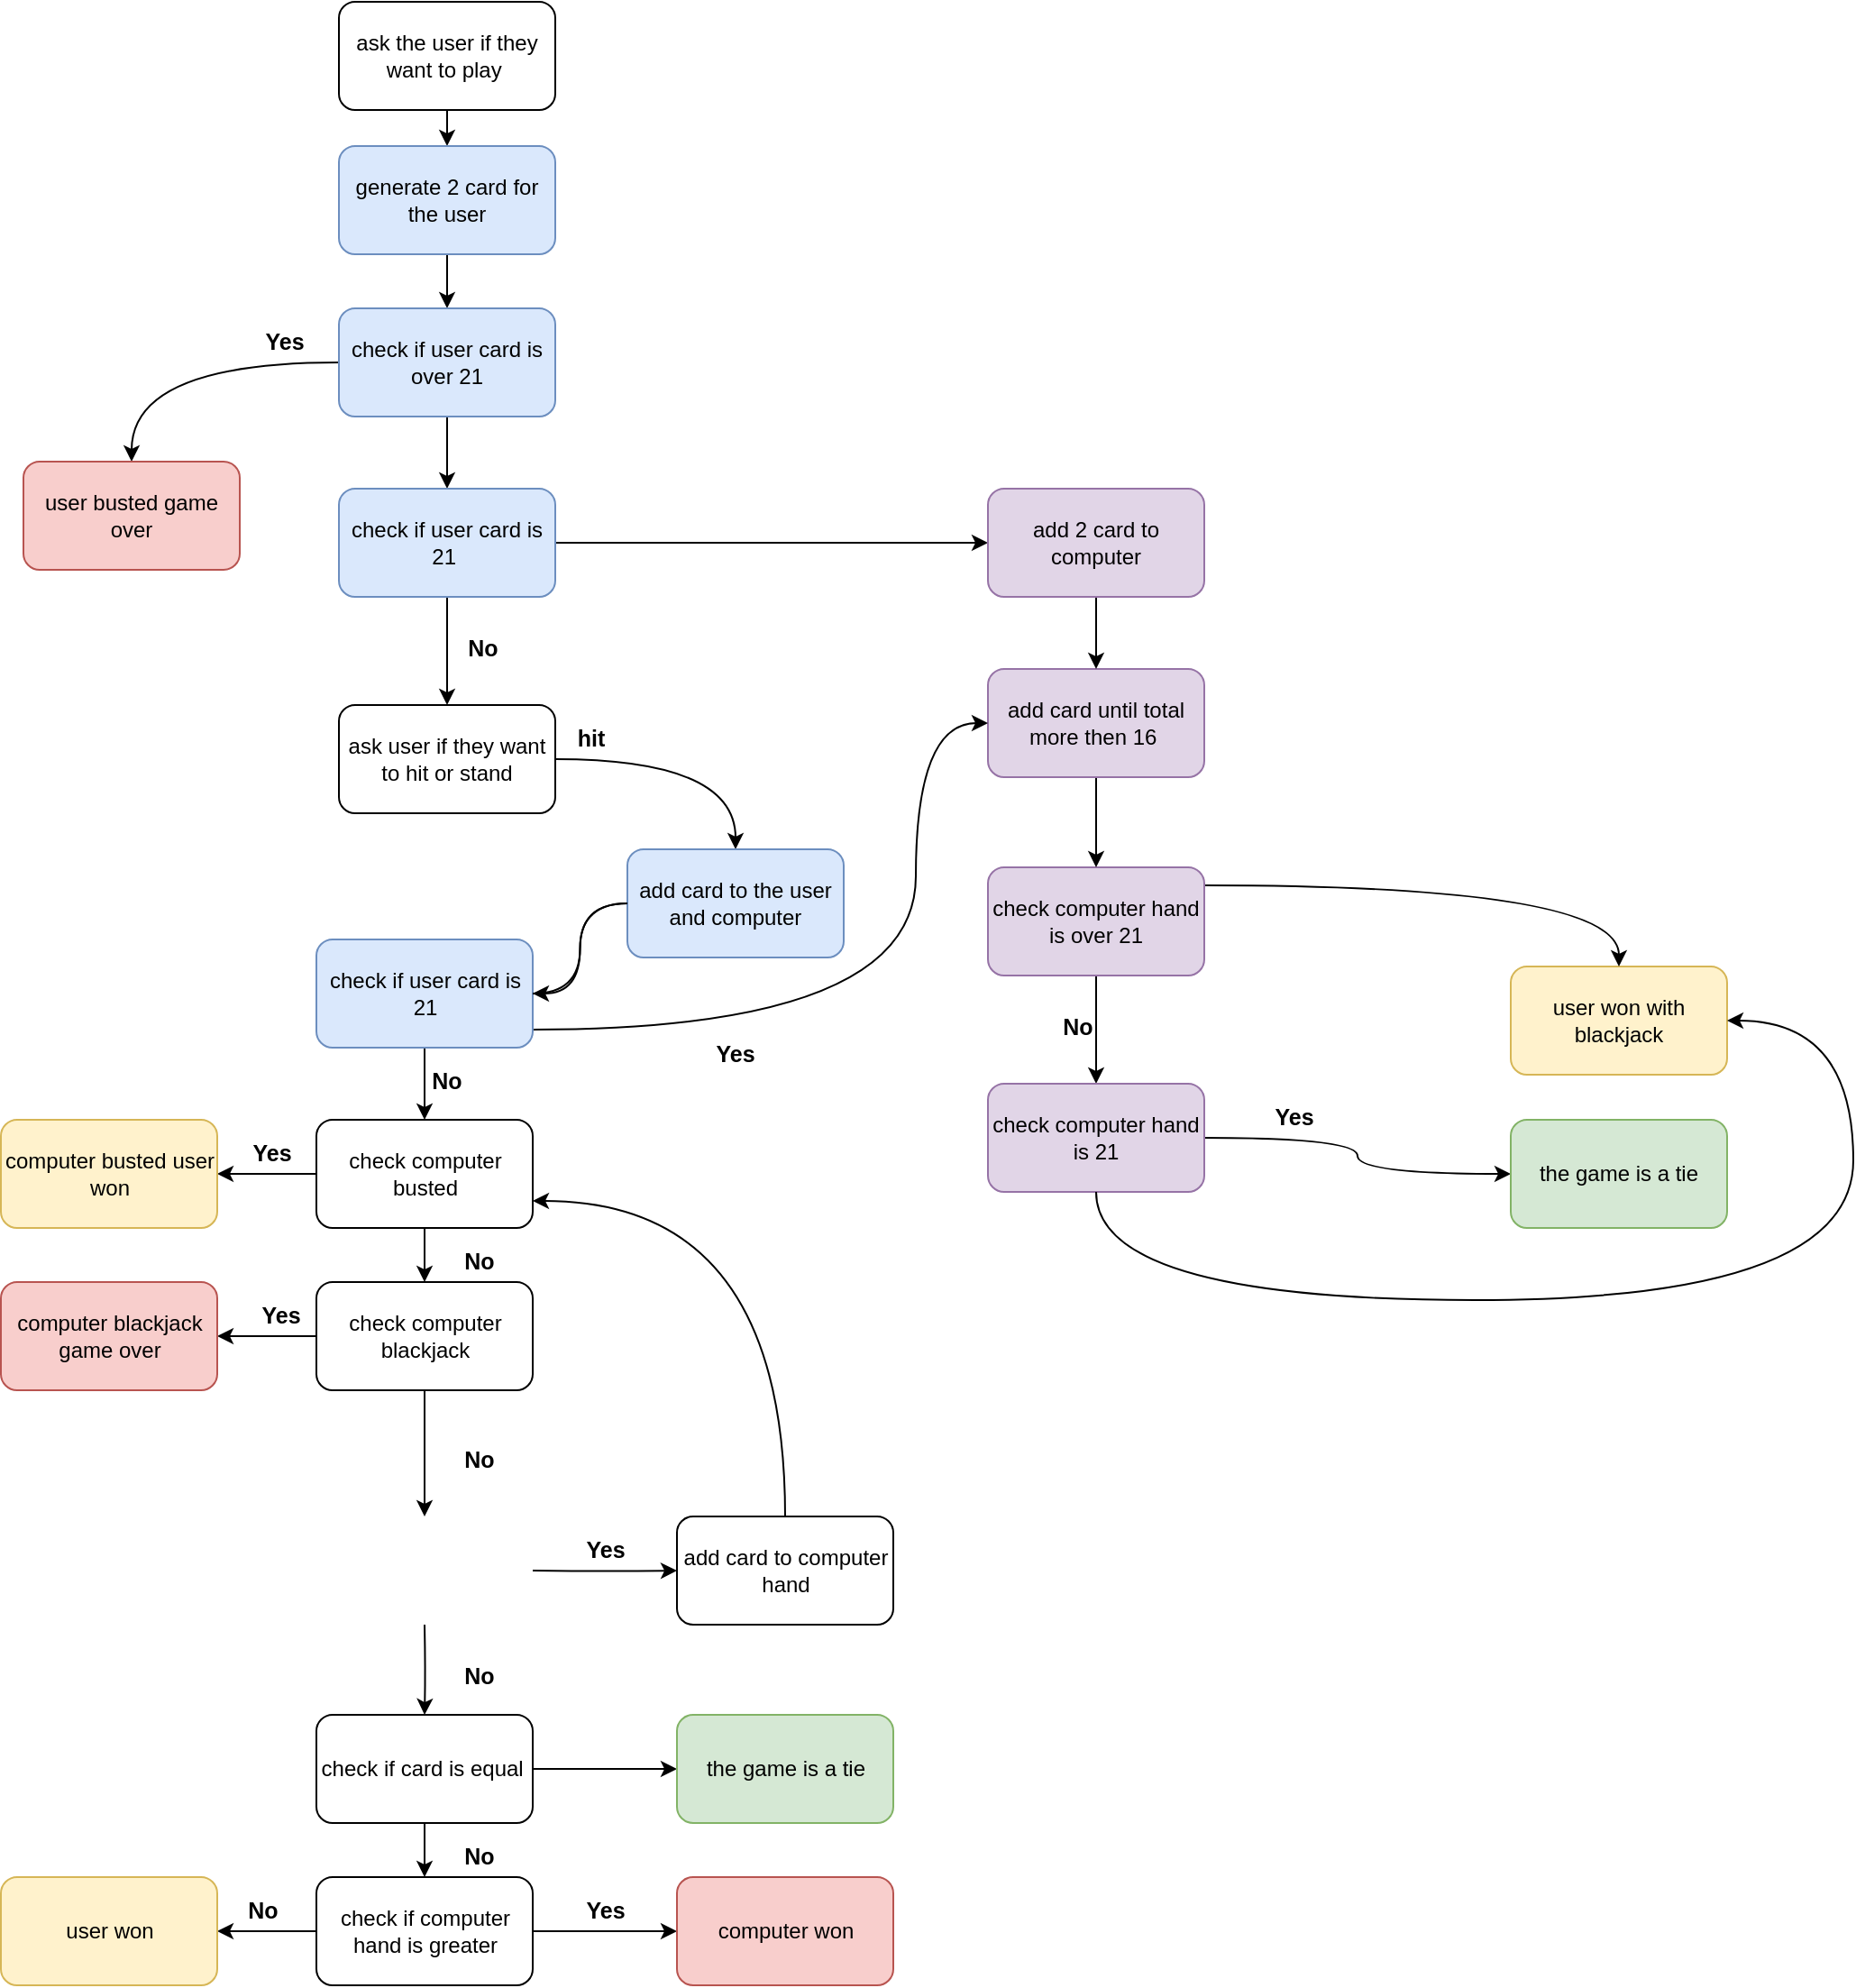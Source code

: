 <mxfile version="20.4.0" type="github" pages="2">
  <diagram id="mCQON5RRBXFTeQH2ZLTu" name="Page-1">
    <mxGraphModel dx="959" dy="1221" grid="1" gridSize="10" guides="1" tooltips="1" connect="1" arrows="1" fold="1" page="1" pageScale="1" pageWidth="850" pageHeight="1100" math="0" shadow="0">
      <root>
        <mxCell id="0" />
        <mxCell id="1" parent="0" />
        <mxCell id="SHi3CykzPSjSsFWDdA-X-4" style="edgeStyle=orthogonalEdgeStyle;rounded=1;orthogonalLoop=1;jettySize=auto;html=1;curved=1;" edge="1" parent="1" source="SHi3CykzPSjSsFWDdA-X-3" target="SHi3CykzPSjSsFWDdA-X-5">
          <mxGeometry relative="1" as="geometry">
            <mxPoint x="660" y="190" as="targetPoint" />
          </mxGeometry>
        </mxCell>
        <mxCell id="SHi3CykzPSjSsFWDdA-X-3" value="ask the user if they want to play&amp;nbsp;" style="rounded=1;whiteSpace=wrap;html=1;" vertex="1" parent="1">
          <mxGeometry x="600" y="80" width="120" height="60" as="geometry" />
        </mxCell>
        <mxCell id="SHi3CykzPSjSsFWDdA-X-6" style="edgeStyle=orthogonalEdgeStyle;rounded=1;orthogonalLoop=1;jettySize=auto;html=1;curved=1;" edge="1" parent="1" source="SHi3CykzPSjSsFWDdA-X-5" target="SHi3CykzPSjSsFWDdA-X-7">
          <mxGeometry relative="1" as="geometry">
            <mxPoint x="660" y="260" as="targetPoint" />
          </mxGeometry>
        </mxCell>
        <mxCell id="SHi3CykzPSjSsFWDdA-X-5" value="generate 2 card for the user" style="rounded=1;whiteSpace=wrap;html=1;fillColor=#dae8fc;strokeColor=#6c8ebf;" vertex="1" parent="1">
          <mxGeometry x="600" y="160" width="120" height="60" as="geometry" />
        </mxCell>
        <mxCell id="SHi3CykzPSjSsFWDdA-X-8" style="edgeStyle=orthogonalEdgeStyle;rounded=1;orthogonalLoop=1;jettySize=auto;html=1;curved=1;" edge="1" parent="1" source="SHi3CykzPSjSsFWDdA-X-7" target="SHi3CykzPSjSsFWDdA-X-9">
          <mxGeometry relative="1" as="geometry">
            <mxPoint x="540" y="340" as="targetPoint" />
          </mxGeometry>
        </mxCell>
        <mxCell id="SHi3CykzPSjSsFWDdA-X-10" style="edgeStyle=orthogonalEdgeStyle;rounded=1;orthogonalLoop=1;jettySize=auto;html=1;curved=1;" edge="1" parent="1" source="SHi3CykzPSjSsFWDdA-X-7" target="SHi3CykzPSjSsFWDdA-X-11">
          <mxGeometry relative="1" as="geometry">
            <mxPoint x="660" y="330" as="targetPoint" />
          </mxGeometry>
        </mxCell>
        <mxCell id="SHi3CykzPSjSsFWDdA-X-7" value="check if user card is over 21" style="rounded=1;whiteSpace=wrap;html=1;fillColor=#dae8fc;strokeColor=#6c8ebf;" vertex="1" parent="1">
          <mxGeometry x="600" y="250" width="120" height="60" as="geometry" />
        </mxCell>
        <mxCell id="SHi3CykzPSjSsFWDdA-X-9" value="user busted game over" style="rounded=1;whiteSpace=wrap;html=1;fillColor=#f8cecc;strokeColor=#b85450;" vertex="1" parent="1">
          <mxGeometry x="425" y="335" width="120" height="60" as="geometry" />
        </mxCell>
        <mxCell id="SHi3CykzPSjSsFWDdA-X-28" style="edgeStyle=orthogonalEdgeStyle;rounded=1;orthogonalLoop=1;jettySize=auto;html=1;curved=1;" edge="1" parent="1" source="SHi3CykzPSjSsFWDdA-X-11" target="SHi3CykzPSjSsFWDdA-X-29">
          <mxGeometry relative="1" as="geometry">
            <mxPoint x="660" y="400" as="targetPoint" />
          </mxGeometry>
        </mxCell>
        <mxCell id="SHi3CykzPSjSsFWDdA-X-105" value="" style="edgeStyle=orthogonalEdgeStyle;curved=1;rounded=1;orthogonalLoop=1;jettySize=auto;html=1;" edge="1" parent="1" source="SHi3CykzPSjSsFWDdA-X-11" target="SHi3CykzPSjSsFWDdA-X-104">
          <mxGeometry relative="1" as="geometry" />
        </mxCell>
        <mxCell id="SHi3CykzPSjSsFWDdA-X-11" value="check if user card is 21&amp;nbsp;" style="rounded=1;whiteSpace=wrap;html=1;fillColor=#dae8fc;strokeColor=#6c8ebf;" vertex="1" parent="1">
          <mxGeometry x="600" y="350" width="120" height="60" as="geometry" />
        </mxCell>
        <mxCell id="SHi3CykzPSjSsFWDdA-X-13" value="user won with blackjack" style="rounded=1;whiteSpace=wrap;html=1;fillColor=#fff2cc;strokeColor=#d6b656;" vertex="1" parent="1">
          <mxGeometry x="1250" y="615" width="120" height="60" as="geometry" />
        </mxCell>
        <mxCell id="SHi3CykzPSjSsFWDdA-X-16" style="edgeStyle=orthogonalEdgeStyle;rounded=1;orthogonalLoop=1;jettySize=auto;html=1;curved=1;" edge="1" parent="1" source="SHi3CykzPSjSsFWDdA-X-14" target="SHi3CykzPSjSsFWDdA-X-17">
          <mxGeometry relative="1" as="geometry">
            <mxPoint x="1020" y="650" as="targetPoint" />
          </mxGeometry>
        </mxCell>
        <mxCell id="SHi3CykzPSjSsFWDdA-X-25" style="edgeStyle=orthogonalEdgeStyle;rounded=1;orthogonalLoop=1;jettySize=auto;html=1;entryX=0.5;entryY=0;entryDx=0;entryDy=0;curved=1;" edge="1" parent="1" source="SHi3CykzPSjSsFWDdA-X-14" target="SHi3CykzPSjSsFWDdA-X-13">
          <mxGeometry relative="1" as="geometry">
            <mxPoint x="1220" y="590" as="targetPoint" />
            <Array as="points">
              <mxPoint x="1310" y="570" />
            </Array>
          </mxGeometry>
        </mxCell>
        <mxCell id="SHi3CykzPSjSsFWDdA-X-14" value="check computer hand is over 21" style="rounded=1;whiteSpace=wrap;html=1;fillColor=#e1d5e7;strokeColor=#9673a6;" vertex="1" parent="1">
          <mxGeometry x="960" y="560" width="120" height="60" as="geometry" />
        </mxCell>
        <mxCell id="SHi3CykzPSjSsFWDdA-X-46" style="edgeStyle=orthogonalEdgeStyle;rounded=1;orthogonalLoop=1;jettySize=auto;html=1;exitX=1;exitY=0.5;exitDx=0;exitDy=0;entryX=0;entryY=0.5;entryDx=0;entryDy=0;fontSize=15;curved=1;" edge="1" parent="1" source="SHi3CykzPSjSsFWDdA-X-17" target="SHi3CykzPSjSsFWDdA-X-26">
          <mxGeometry relative="1" as="geometry" />
        </mxCell>
        <mxCell id="SHi3CykzPSjSsFWDdA-X-17" value="check computer hand is 21" style="rounded=1;whiteSpace=wrap;html=1;fillColor=#e1d5e7;strokeColor=#9673a6;" vertex="1" parent="1">
          <mxGeometry x="960" y="680" width="120" height="60" as="geometry" />
        </mxCell>
        <mxCell id="SHi3CykzPSjSsFWDdA-X-110" style="edgeStyle=orthogonalEdgeStyle;curved=1;rounded=1;orthogonalLoop=1;jettySize=auto;html=1;entryX=0.5;entryY=0;entryDx=0;entryDy=0;" edge="1" parent="1" source="SHi3CykzPSjSsFWDdA-X-19" target="SHi3CykzPSjSsFWDdA-X-14">
          <mxGeometry relative="1" as="geometry" />
        </mxCell>
        <mxCell id="SHi3CykzPSjSsFWDdA-X-19" value="add card until total more then 16&amp;nbsp;" style="rounded=1;whiteSpace=wrap;html=1;fillColor=#e1d5e7;strokeColor=#9673a6;" vertex="1" parent="1">
          <mxGeometry x="960" y="450" width="120" height="60" as="geometry" />
        </mxCell>
        <mxCell id="SHi3CykzPSjSsFWDdA-X-26" value="the game is a tie" style="rounded=1;whiteSpace=wrap;html=1;fillColor=#d5e8d4;strokeColor=#82b366;" vertex="1" parent="1">
          <mxGeometry x="1250" y="700" width="120" height="60" as="geometry" />
        </mxCell>
        <mxCell id="SHi3CykzPSjSsFWDdA-X-30" style="edgeStyle=orthogonalEdgeStyle;rounded=1;orthogonalLoop=1;jettySize=auto;html=1;curved=1;" edge="1" parent="1" source="SHi3CykzPSjSsFWDdA-X-29" target="SHi3CykzPSjSsFWDdA-X-31">
          <mxGeometry relative="1" as="geometry">
            <mxPoint x="760" y="500" as="targetPoint" />
          </mxGeometry>
        </mxCell>
        <mxCell id="SHi3CykzPSjSsFWDdA-X-29" value="ask user if they want to hit or stand" style="rounded=1;whiteSpace=wrap;html=1;" vertex="1" parent="1">
          <mxGeometry x="600" y="470" width="120" height="60" as="geometry" />
        </mxCell>
        <mxCell id="SHi3CykzPSjSsFWDdA-X-115" style="edgeStyle=orthogonalEdgeStyle;curved=1;rounded=1;orthogonalLoop=1;jettySize=auto;html=1;startArrow=none;" edge="1" parent="1" source="SHi3CykzPSjSsFWDdA-X-116" target="SHi3CykzPSjSsFWDdA-X-65">
          <mxGeometry relative="1" as="geometry" />
        </mxCell>
        <mxCell id="SHi3CykzPSjSsFWDdA-X-117" value="" style="edgeStyle=orthogonalEdgeStyle;curved=1;rounded=1;orthogonalLoop=1;jettySize=auto;html=1;" edge="1" parent="1" source="SHi3CykzPSjSsFWDdA-X-31" target="SHi3CykzPSjSsFWDdA-X-116">
          <mxGeometry relative="1" as="geometry" />
        </mxCell>
        <mxCell id="SHi3CykzPSjSsFWDdA-X-31" value="add card to the user and computer" style="rounded=1;whiteSpace=wrap;html=1;fillColor=#dae8fc;strokeColor=#6c8ebf;" vertex="1" parent="1">
          <mxGeometry x="760" y="550" width="120" height="60" as="geometry" />
        </mxCell>
        <mxCell id="SHi3CykzPSjSsFWDdA-X-33" value="&lt;b&gt;&lt;font style=&quot;font-size: 15px;&quot;&gt;&lt;sub&gt;Yes&lt;/sub&gt;&lt;/font&gt;&lt;/b&gt;" style="text;html=1;strokeColor=none;fillColor=none;align=center;verticalAlign=middle;whiteSpace=wrap;rounded=1;" vertex="1" parent="1">
          <mxGeometry x="790" y="645" width="60" height="30" as="geometry" />
        </mxCell>
        <mxCell id="SHi3CykzPSjSsFWDdA-X-35" value="&lt;b&gt;&lt;font style=&quot;font-size: 15px;&quot;&gt;&lt;sub&gt;Yes&lt;/sub&gt;&lt;/font&gt;&lt;/b&gt;" style="text;html=1;strokeColor=none;fillColor=none;align=center;verticalAlign=middle;whiteSpace=wrap;rounded=1;" vertex="1" parent="1">
          <mxGeometry x="1100" y="680" width="60" height="30" as="geometry" />
        </mxCell>
        <mxCell id="SHi3CykzPSjSsFWDdA-X-36" value="&lt;b&gt;&lt;font style=&quot;font-size: 15px;&quot;&gt;&lt;sub&gt;Yes&lt;/sub&gt;&lt;/font&gt;&lt;/b&gt;" style="text;html=1;strokeColor=none;fillColor=none;align=center;verticalAlign=middle;whiteSpace=wrap;rounded=1;" vertex="1" parent="1">
          <mxGeometry x="540" y="250" width="60" height="30" as="geometry" />
        </mxCell>
        <mxCell id="SHi3CykzPSjSsFWDdA-X-37" value="&lt;b&gt;&lt;font style=&quot;font-size: 15px;&quot;&gt;&lt;sub&gt;No&lt;/sub&gt;&lt;/font&gt;&lt;/b&gt;" style="text;html=1;strokeColor=none;fillColor=none;align=center;verticalAlign=middle;whiteSpace=wrap;rounded=1;" vertex="1" parent="1">
          <mxGeometry x="980" y="630" width="60" height="30" as="geometry" />
        </mxCell>
        <mxCell id="SHi3CykzPSjSsFWDdA-X-44" value="&lt;b&gt;&lt;font style=&quot;font-size: 15px;&quot;&gt;&lt;sub&gt;No&lt;/sub&gt;&lt;/font&gt;&lt;/b&gt;" style="text;html=1;strokeColor=none;fillColor=none;align=center;verticalAlign=middle;whiteSpace=wrap;rounded=1;" vertex="1" parent="1">
          <mxGeometry x="650" y="420" width="60" height="30" as="geometry" />
        </mxCell>
        <mxCell id="SHi3CykzPSjSsFWDdA-X-51" value="&lt;b&gt;&lt;font style=&quot;font-size: 15px;&quot;&gt;&lt;sub&gt;hit&lt;/sub&gt;&lt;/font&gt;&lt;/b&gt;" style="text;html=1;strokeColor=none;fillColor=none;align=center;verticalAlign=middle;whiteSpace=wrap;rounded=1;" vertex="1" parent="1">
          <mxGeometry x="710" y="470" width="60" height="30" as="geometry" />
        </mxCell>
        <mxCell id="SHi3CykzPSjSsFWDdA-X-68" value="" style="edgeStyle=orthogonalEdgeStyle;rounded=1;orthogonalLoop=1;jettySize=auto;html=1;fontSize=15;curved=1;" edge="1" parent="1" source="SHi3CykzPSjSsFWDdA-X-65" target="SHi3CykzPSjSsFWDdA-X-67">
          <mxGeometry relative="1" as="geometry" />
        </mxCell>
        <mxCell id="SHi3CykzPSjSsFWDdA-X-92" value="" style="edgeStyle=orthogonalEdgeStyle;rounded=1;orthogonalLoop=1;jettySize=auto;html=1;fontSize=15;curved=1;" edge="1" parent="1" source="SHi3CykzPSjSsFWDdA-X-65" target="SHi3CykzPSjSsFWDdA-X-91">
          <mxGeometry relative="1" as="geometry" />
        </mxCell>
        <mxCell id="SHi3CykzPSjSsFWDdA-X-65" value="check computer busted" style="whiteSpace=wrap;html=1;rounded=1;" vertex="1" parent="1">
          <mxGeometry x="587.5" y="700" width="120" height="60" as="geometry" />
        </mxCell>
        <mxCell id="SHi3CykzPSjSsFWDdA-X-77" style="edgeStyle=orthogonalEdgeStyle;rounded=1;orthogonalLoop=1;jettySize=auto;html=1;entryX=0.5;entryY=0;entryDx=0;entryDy=0;fontSize=15;curved=1;" edge="1" parent="1" source="SHi3CykzPSjSsFWDdA-X-67">
          <mxGeometry relative="1" as="geometry">
            <mxPoint x="647.5" y="920" as="targetPoint" />
          </mxGeometry>
        </mxCell>
        <mxCell id="SHi3CykzPSjSsFWDdA-X-86" value="" style="edgeStyle=orthogonalEdgeStyle;rounded=1;orthogonalLoop=1;jettySize=auto;html=1;fontSize=15;curved=1;" edge="1" parent="1" source="SHi3CykzPSjSsFWDdA-X-67" target="SHi3CykzPSjSsFWDdA-X-85">
          <mxGeometry relative="1" as="geometry" />
        </mxCell>
        <mxCell id="SHi3CykzPSjSsFWDdA-X-67" value="check computer blackjack" style="whiteSpace=wrap;html=1;rounded=1;" vertex="1" parent="1">
          <mxGeometry x="587.5" y="790" width="120" height="60" as="geometry" />
        </mxCell>
        <mxCell id="SHi3CykzPSjSsFWDdA-X-75" value="" style="edgeStyle=orthogonalEdgeStyle;rounded=1;orthogonalLoop=1;jettySize=auto;html=1;fontSize=15;curved=1;" edge="1" parent="1" target="SHi3CykzPSjSsFWDdA-X-74">
          <mxGeometry relative="1" as="geometry">
            <mxPoint x="707.5" y="950" as="sourcePoint" />
          </mxGeometry>
        </mxCell>
        <mxCell id="SHi3CykzPSjSsFWDdA-X-80" value="" style="edgeStyle=orthogonalEdgeStyle;rounded=1;orthogonalLoop=1;jettySize=auto;html=1;fontSize=15;curved=1;" edge="1" parent="1" target="SHi3CykzPSjSsFWDdA-X-79">
          <mxGeometry relative="1" as="geometry">
            <mxPoint x="647.5" y="980" as="sourcePoint" />
          </mxGeometry>
        </mxCell>
        <mxCell id="SHi3CykzPSjSsFWDdA-X-76" style="edgeStyle=orthogonalEdgeStyle;rounded=1;orthogonalLoop=1;jettySize=auto;html=1;fontSize=15;entryX=1;entryY=0.75;entryDx=0;entryDy=0;curved=1;" edge="1" parent="1" source="SHi3CykzPSjSsFWDdA-X-74" target="SHi3CykzPSjSsFWDdA-X-65">
          <mxGeometry relative="1" as="geometry">
            <mxPoint x="807.5" y="740" as="targetPoint" />
            <Array as="points">
              <mxPoint x="847.5" y="745" />
            </Array>
          </mxGeometry>
        </mxCell>
        <mxCell id="SHi3CykzPSjSsFWDdA-X-74" value="add card to computer hand" style="whiteSpace=wrap;html=1;rounded=1;" vertex="1" parent="1">
          <mxGeometry x="787.5" y="920" width="120" height="60" as="geometry" />
        </mxCell>
        <mxCell id="SHi3CykzPSjSsFWDdA-X-82" value="" style="edgeStyle=orthogonalEdgeStyle;rounded=1;orthogonalLoop=1;jettySize=auto;html=1;fontSize=15;curved=1;" edge="1" parent="1" source="SHi3CykzPSjSsFWDdA-X-79" target="SHi3CykzPSjSsFWDdA-X-81">
          <mxGeometry relative="1" as="geometry" />
        </mxCell>
        <mxCell id="SHi3CykzPSjSsFWDdA-X-84" value="" style="edgeStyle=orthogonalEdgeStyle;rounded=1;orthogonalLoop=1;jettySize=auto;html=1;fontSize=15;curved=1;" edge="1" parent="1" source="SHi3CykzPSjSsFWDdA-X-79" target="SHi3CykzPSjSsFWDdA-X-83">
          <mxGeometry relative="1" as="geometry" />
        </mxCell>
        <mxCell id="SHi3CykzPSjSsFWDdA-X-79" value="check if card is equal&amp;nbsp;" style="whiteSpace=wrap;html=1;rounded=1;" vertex="1" parent="1">
          <mxGeometry x="587.5" y="1030" width="120" height="60" as="geometry" />
        </mxCell>
        <mxCell id="SHi3CykzPSjSsFWDdA-X-81" value="the game is a tie" style="whiteSpace=wrap;html=1;rounded=1;fillColor=#d5e8d4;strokeColor=#82b366;" vertex="1" parent="1">
          <mxGeometry x="787.5" y="1030" width="120" height="60" as="geometry" />
        </mxCell>
        <mxCell id="SHi3CykzPSjSsFWDdA-X-88" value="" style="edgeStyle=orthogonalEdgeStyle;rounded=1;orthogonalLoop=1;jettySize=auto;html=1;fontSize=15;curved=1;" edge="1" parent="1" source="SHi3CykzPSjSsFWDdA-X-83" target="SHi3CykzPSjSsFWDdA-X-87">
          <mxGeometry relative="1" as="geometry" />
        </mxCell>
        <mxCell id="SHi3CykzPSjSsFWDdA-X-90" value="" style="edgeStyle=orthogonalEdgeStyle;rounded=1;orthogonalLoop=1;jettySize=auto;html=1;fontSize=15;curved=1;" edge="1" parent="1" source="SHi3CykzPSjSsFWDdA-X-83" target="SHi3CykzPSjSsFWDdA-X-89">
          <mxGeometry relative="1" as="geometry" />
        </mxCell>
        <mxCell id="SHi3CykzPSjSsFWDdA-X-83" value="check if computer hand is greater" style="whiteSpace=wrap;html=1;rounded=1;" vertex="1" parent="1">
          <mxGeometry x="587.5" y="1120" width="120" height="60" as="geometry" />
        </mxCell>
        <mxCell id="SHi3CykzPSjSsFWDdA-X-85" value="computer blackjack game over" style="whiteSpace=wrap;html=1;rounded=1;fillColor=#f8cecc;strokeColor=#b85450;" vertex="1" parent="1">
          <mxGeometry x="412.5" y="790" width="120" height="60" as="geometry" />
        </mxCell>
        <mxCell id="SHi3CykzPSjSsFWDdA-X-87" value="computer won" style="whiteSpace=wrap;html=1;rounded=1;fillColor=#f8cecc;strokeColor=#b85450;" vertex="1" parent="1">
          <mxGeometry x="787.5" y="1120" width="120" height="60" as="geometry" />
        </mxCell>
        <mxCell id="SHi3CykzPSjSsFWDdA-X-89" value="user won" style="whiteSpace=wrap;html=1;rounded=1;fillColor=#fff2cc;strokeColor=#d6b656;" vertex="1" parent="1">
          <mxGeometry x="412.5" y="1120" width="120" height="60" as="geometry" />
        </mxCell>
        <mxCell id="SHi3CykzPSjSsFWDdA-X-91" value="computer busted user won" style="whiteSpace=wrap;html=1;rounded=1;fillColor=#fff2cc;strokeColor=#d6b656;" vertex="1" parent="1">
          <mxGeometry x="412.5" y="700" width="120" height="60" as="geometry" />
        </mxCell>
        <mxCell id="SHi3CykzPSjSsFWDdA-X-93" value="&lt;b&gt;&lt;font style=&quot;font-size: 15px;&quot;&gt;&lt;sub&gt;Yes&lt;/sub&gt;&lt;/font&gt;&lt;/b&gt;" style="text;html=1;strokeColor=none;fillColor=none;align=center;verticalAlign=middle;whiteSpace=wrap;rounded=1;" vertex="1" parent="1">
          <mxGeometry x="717.5" y="920" width="60" height="30" as="geometry" />
        </mxCell>
        <mxCell id="SHi3CykzPSjSsFWDdA-X-94" value="&lt;b&gt;&lt;font style=&quot;font-size: 15px;&quot;&gt;&lt;sub&gt;Yes&lt;/sub&gt;&lt;/font&gt;&lt;/b&gt;" style="text;html=1;strokeColor=none;fillColor=none;align=center;verticalAlign=middle;whiteSpace=wrap;rounded=1;" vertex="1" parent="1">
          <mxGeometry x="717.5" y="1120" width="60" height="30" as="geometry" />
        </mxCell>
        <mxCell id="SHi3CykzPSjSsFWDdA-X-95" value="&lt;b&gt;&lt;font style=&quot;font-size: 15px;&quot;&gt;&lt;sub&gt;No&lt;/sub&gt;&lt;/font&gt;&lt;/b&gt;" style="text;html=1;strokeColor=none;fillColor=none;align=center;verticalAlign=middle;whiteSpace=wrap;rounded=1;" vertex="1" parent="1">
          <mxGeometry x="630" y="660" width="60" height="30" as="geometry" />
        </mxCell>
        <mxCell id="SHi3CykzPSjSsFWDdA-X-96" value="&lt;b&gt;&lt;font style=&quot;font-size: 15px;&quot;&gt;&lt;sub&gt;No&lt;/sub&gt;&lt;/font&gt;&lt;/b&gt;" style="text;html=1;strokeColor=none;fillColor=none;align=center;verticalAlign=middle;whiteSpace=wrap;rounded=1;" vertex="1" parent="1">
          <mxGeometry x="647.5" y="760" width="60" height="30" as="geometry" />
        </mxCell>
        <mxCell id="SHi3CykzPSjSsFWDdA-X-97" value="&lt;b&gt;&lt;font style=&quot;font-size: 15px;&quot;&gt;&lt;sub&gt;No&lt;/sub&gt;&lt;/font&gt;&lt;/b&gt;" style="text;html=1;strokeColor=none;fillColor=none;align=center;verticalAlign=middle;whiteSpace=wrap;rounded=1;" vertex="1" parent="1">
          <mxGeometry x="647.5" y="870" width="60" height="30" as="geometry" />
        </mxCell>
        <mxCell id="SHi3CykzPSjSsFWDdA-X-98" value="&lt;b&gt;&lt;font style=&quot;font-size: 15px;&quot;&gt;&lt;sub&gt;No&lt;/sub&gt;&lt;/font&gt;&lt;/b&gt;" style="text;html=1;strokeColor=none;fillColor=none;align=center;verticalAlign=middle;whiteSpace=wrap;rounded=1;" vertex="1" parent="1">
          <mxGeometry x="647.5" y="990" width="60" height="30" as="geometry" />
        </mxCell>
        <mxCell id="SHi3CykzPSjSsFWDdA-X-99" value="&lt;b&gt;&lt;font style=&quot;font-size: 15px;&quot;&gt;&lt;sub&gt;No&lt;/sub&gt;&lt;/font&gt;&lt;/b&gt;" style="text;html=1;strokeColor=none;fillColor=none;align=center;verticalAlign=middle;whiteSpace=wrap;rounded=1;" vertex="1" parent="1">
          <mxGeometry x="647.5" y="1090" width="60" height="30" as="geometry" />
        </mxCell>
        <mxCell id="SHi3CykzPSjSsFWDdA-X-100" value="&lt;b&gt;&lt;font style=&quot;font-size: 15px;&quot;&gt;&lt;sub&gt;No&lt;/sub&gt;&lt;/font&gt;&lt;/b&gt;" style="text;html=1;strokeColor=none;fillColor=none;align=center;verticalAlign=middle;whiteSpace=wrap;rounded=1;" vertex="1" parent="1">
          <mxGeometry x="527.5" y="1120" width="60" height="30" as="geometry" />
        </mxCell>
        <mxCell id="SHi3CykzPSjSsFWDdA-X-101" value="&lt;b&gt;&lt;font style=&quot;font-size: 15px;&quot;&gt;&lt;sub&gt;Yes&lt;/sub&gt;&lt;/font&gt;&lt;/b&gt;" style="text;html=1;strokeColor=none;fillColor=none;align=center;verticalAlign=middle;whiteSpace=wrap;rounded=1;" vertex="1" parent="1">
          <mxGeometry x="537.5" y="790" width="60" height="30" as="geometry" />
        </mxCell>
        <mxCell id="SHi3CykzPSjSsFWDdA-X-102" value="&lt;b&gt;&lt;font style=&quot;font-size: 15px;&quot;&gt;&lt;sub&gt;Yes&lt;/sub&gt;&lt;/font&gt;&lt;/b&gt;" style="text;html=1;strokeColor=none;fillColor=none;align=center;verticalAlign=middle;whiteSpace=wrap;rounded=1;" vertex="1" parent="1">
          <mxGeometry x="532.5" y="700" width="60" height="30" as="geometry" />
        </mxCell>
        <mxCell id="SHi3CykzPSjSsFWDdA-X-107" style="edgeStyle=orthogonalEdgeStyle;curved=1;rounded=1;orthogonalLoop=1;jettySize=auto;html=1;entryX=0.5;entryY=0;entryDx=0;entryDy=0;" edge="1" parent="1" source="SHi3CykzPSjSsFWDdA-X-104" target="SHi3CykzPSjSsFWDdA-X-19">
          <mxGeometry relative="1" as="geometry" />
        </mxCell>
        <mxCell id="SHi3CykzPSjSsFWDdA-X-104" value="add 2 card to computer" style="whiteSpace=wrap;html=1;fillColor=#e1d5e7;strokeColor=#9673a6;rounded=1;" vertex="1" parent="1">
          <mxGeometry x="960" y="350" width="120" height="60" as="geometry" />
        </mxCell>
        <mxCell id="SHi3CykzPSjSsFWDdA-X-114" style="edgeStyle=orthogonalEdgeStyle;curved=1;rounded=1;orthogonalLoop=1;jettySize=auto;html=1;entryX=1;entryY=0.5;entryDx=0;entryDy=0;exitX=0.5;exitY=1;exitDx=0;exitDy=0;" edge="1" parent="1" source="SHi3CykzPSjSsFWDdA-X-17" target="SHi3CykzPSjSsFWDdA-X-13">
          <mxGeometry relative="1" as="geometry">
            <mxPoint x="1080" y="800.059" as="sourcePoint" />
            <Array as="points">
              <mxPoint x="1020" y="800" />
              <mxPoint x="1440" y="800" />
              <mxPoint x="1440" y="645" />
            </Array>
          </mxGeometry>
        </mxCell>
        <mxCell id="SHi3CykzPSjSsFWDdA-X-119" style="edgeStyle=orthogonalEdgeStyle;curved=1;rounded=1;orthogonalLoop=1;jettySize=auto;html=1;entryX=0;entryY=0.5;entryDx=0;entryDy=0;" edge="1" parent="1" source="SHi3CykzPSjSsFWDdA-X-116" target="SHi3CykzPSjSsFWDdA-X-19">
          <mxGeometry relative="1" as="geometry">
            <Array as="points">
              <mxPoint x="920" y="650" />
              <mxPoint x="920" y="480" />
            </Array>
          </mxGeometry>
        </mxCell>
        <mxCell id="SHi3CykzPSjSsFWDdA-X-116" value="check if user card is 21" style="whiteSpace=wrap;html=1;fillColor=#dae8fc;strokeColor=#6c8ebf;rounded=1;" vertex="1" parent="1">
          <mxGeometry x="587.5" y="600" width="120" height="60" as="geometry" />
        </mxCell>
        <mxCell id="SHi3CykzPSjSsFWDdA-X-118" value="" style="edgeStyle=orthogonalEdgeStyle;curved=1;rounded=1;orthogonalLoop=1;jettySize=auto;html=1;endArrow=none;" edge="1" parent="1" source="SHi3CykzPSjSsFWDdA-X-31" target="SHi3CykzPSjSsFWDdA-X-116">
          <mxGeometry relative="1" as="geometry">
            <mxPoint x="740.0" y="585" as="sourcePoint" />
            <mxPoint x="647.471" y="700" as="targetPoint" />
          </mxGeometry>
        </mxCell>
      </root>
    </mxGraphModel>
  </diagram>
  <diagram id="ThXzucjT3A-7pzlHavJ5" name="Page-2">
    <mxGraphModel dx="2015" dy="1164" grid="1" gridSize="10" guides="1" tooltips="1" connect="1" arrows="1" fold="1" page="1" pageScale="1" pageWidth="850" pageHeight="1100" math="0" shadow="0">
      <root>
        <mxCell id="0" />
        <mxCell id="1" parent="0" />
      </root>
    </mxGraphModel>
  </diagram>
</mxfile>
